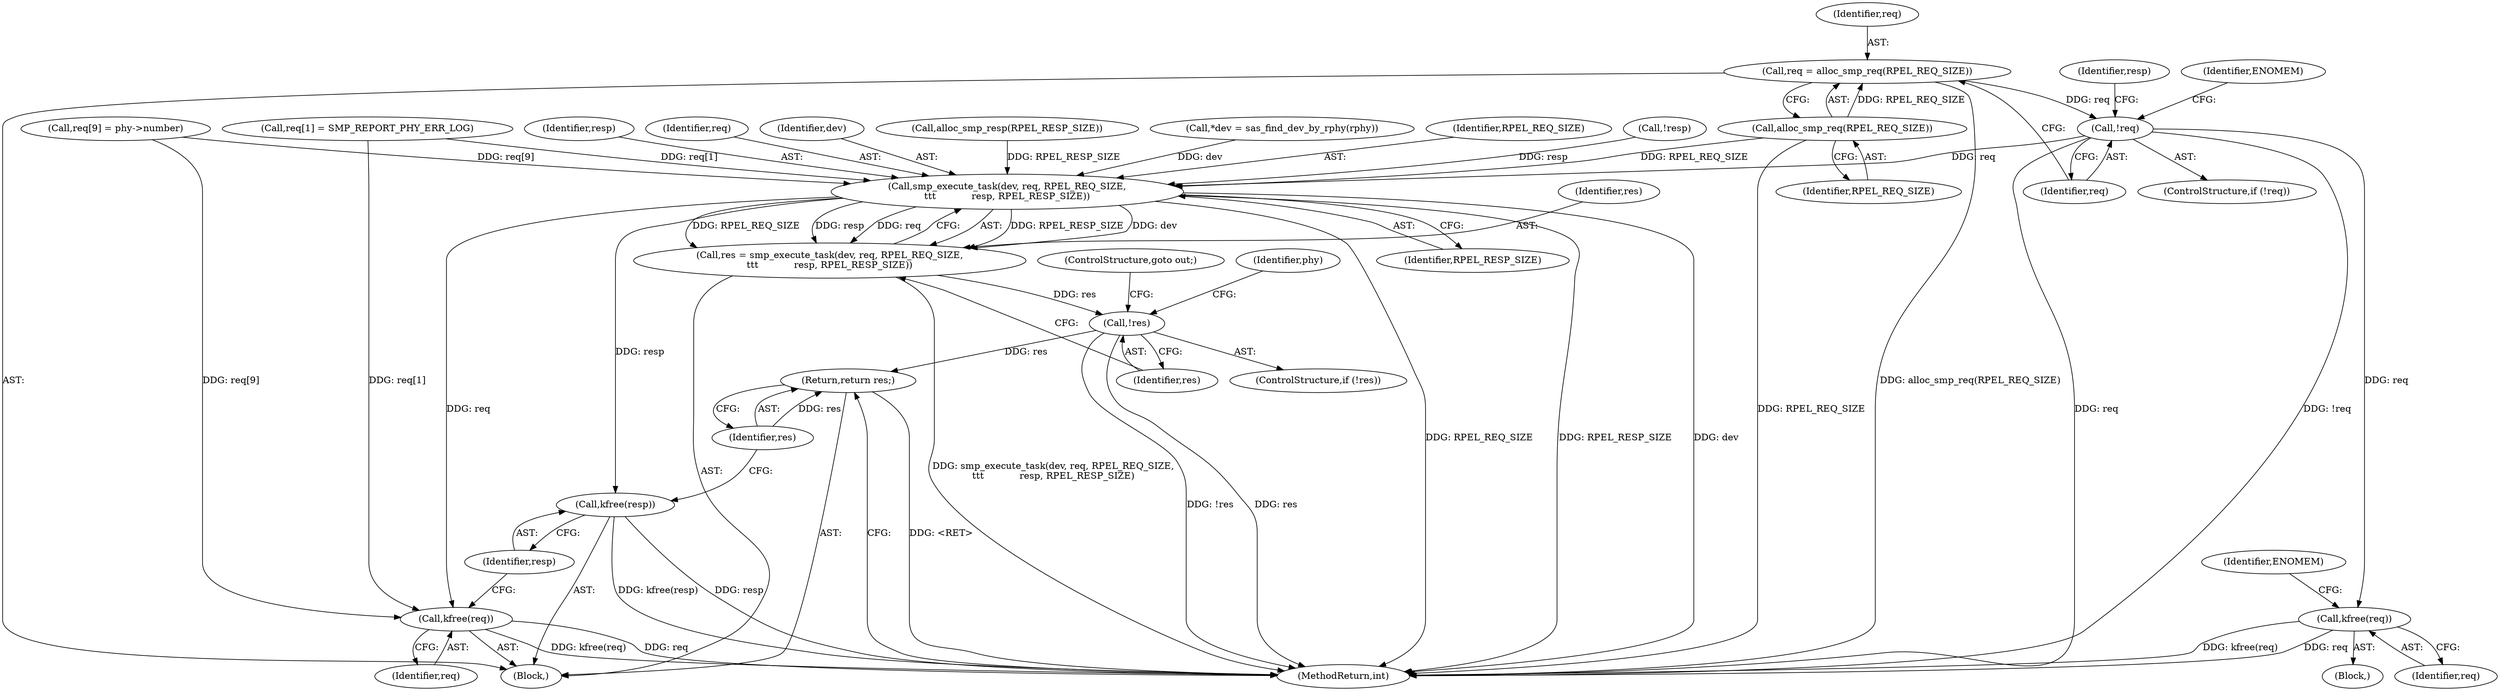 digraph "0_linux_4a491b1ab11ca0556d2fda1ff1301e862a2d44c4@pointer" {
"1000120" [label="(Call,req = alloc_smp_req(RPEL_REQ_SIZE))"];
"1000122" [label="(Call,alloc_smp_req(RPEL_REQ_SIZE))"];
"1000125" [label="(Call,!req)"];
"1000138" [label="(Call,kfree(req))"];
"1000157" [label="(Call,smp_execute_task(dev, req, RPEL_REQ_SIZE,\n\t\t\t            resp, RPEL_RESP_SIZE))"];
"1000155" [label="(Call,res = smp_execute_task(dev, req, RPEL_REQ_SIZE,\n\t\t\t            resp, RPEL_RESP_SIZE))"];
"1000164" [label="(Call,!res)"];
"1000208" [label="(Return,return res;)"];
"1000204" [label="(Call,kfree(req))"];
"1000206" [label="(Call,kfree(resp))"];
"1000126" [label="(Identifier,req)"];
"1000148" [label="(Call,req[9] = phy->number)"];
"1000135" [label="(Call,!resp)"];
"1000131" [label="(Identifier,resp)"];
"1000125" [label="(Call,!req)"];
"1000143" [label="(Call,req[1] = SMP_REPORT_PHY_ERR_LOG)"];
"1000155" [label="(Call,res = smp_execute_task(dev, req, RPEL_REQ_SIZE,\n\t\t\t            resp, RPEL_RESP_SIZE))"];
"1000204" [label="(Call,kfree(req))"];
"1000165" [label="(Identifier,res)"];
"1000161" [label="(Identifier,resp)"];
"1000162" [label="(Identifier,RPEL_RESP_SIZE)"];
"1000166" [label="(ControlStructure,goto out;)"];
"1000163" [label="(ControlStructure,if (!res))"];
"1000210" [label="(MethodReturn,int)"];
"1000123" [label="(Identifier,RPEL_REQ_SIZE)"];
"1000206" [label="(Call,kfree(resp))"];
"1000124" [label="(ControlStructure,if (!req))"];
"1000159" [label="(Identifier,req)"];
"1000205" [label="(Identifier,req)"];
"1000164" [label="(Call,!res)"];
"1000158" [label="(Identifier,dev)"];
"1000121" [label="(Identifier,req)"];
"1000209" [label="(Identifier,res)"];
"1000157" [label="(Call,smp_execute_task(dev, req, RPEL_REQ_SIZE,\n\t\t\t            resp, RPEL_RESP_SIZE))"];
"1000129" [label="(Identifier,ENOMEM)"];
"1000138" [label="(Call,kfree(req))"];
"1000137" [label="(Block,)"];
"1000169" [label="(Identifier,phy)"];
"1000208" [label="(Return,return res;)"];
"1000139" [label="(Identifier,req)"];
"1000132" [label="(Call,alloc_smp_resp(RPEL_RESP_SIZE))"];
"1000120" [label="(Call,req = alloc_smp_req(RPEL_REQ_SIZE))"];
"1000156" [label="(Identifier,res)"];
"1000102" [label="(Block,)"];
"1000116" [label="(Call,*dev = sas_find_dev_by_rphy(rphy))"];
"1000142" [label="(Identifier,ENOMEM)"];
"1000160" [label="(Identifier,RPEL_REQ_SIZE)"];
"1000207" [label="(Identifier,resp)"];
"1000122" [label="(Call,alloc_smp_req(RPEL_REQ_SIZE))"];
"1000120" -> "1000102"  [label="AST: "];
"1000120" -> "1000122"  [label="CFG: "];
"1000121" -> "1000120"  [label="AST: "];
"1000122" -> "1000120"  [label="AST: "];
"1000126" -> "1000120"  [label="CFG: "];
"1000120" -> "1000210"  [label="DDG: alloc_smp_req(RPEL_REQ_SIZE)"];
"1000122" -> "1000120"  [label="DDG: RPEL_REQ_SIZE"];
"1000120" -> "1000125"  [label="DDG: req"];
"1000122" -> "1000123"  [label="CFG: "];
"1000123" -> "1000122"  [label="AST: "];
"1000122" -> "1000210"  [label="DDG: RPEL_REQ_SIZE"];
"1000122" -> "1000157"  [label="DDG: RPEL_REQ_SIZE"];
"1000125" -> "1000124"  [label="AST: "];
"1000125" -> "1000126"  [label="CFG: "];
"1000126" -> "1000125"  [label="AST: "];
"1000129" -> "1000125"  [label="CFG: "];
"1000131" -> "1000125"  [label="CFG: "];
"1000125" -> "1000210"  [label="DDG: req"];
"1000125" -> "1000210"  [label="DDG: !req"];
"1000125" -> "1000138"  [label="DDG: req"];
"1000125" -> "1000157"  [label="DDG: req"];
"1000138" -> "1000137"  [label="AST: "];
"1000138" -> "1000139"  [label="CFG: "];
"1000139" -> "1000138"  [label="AST: "];
"1000142" -> "1000138"  [label="CFG: "];
"1000138" -> "1000210"  [label="DDG: req"];
"1000138" -> "1000210"  [label="DDG: kfree(req)"];
"1000157" -> "1000155"  [label="AST: "];
"1000157" -> "1000162"  [label="CFG: "];
"1000158" -> "1000157"  [label="AST: "];
"1000159" -> "1000157"  [label="AST: "];
"1000160" -> "1000157"  [label="AST: "];
"1000161" -> "1000157"  [label="AST: "];
"1000162" -> "1000157"  [label="AST: "];
"1000155" -> "1000157"  [label="CFG: "];
"1000157" -> "1000210"  [label="DDG: RPEL_RESP_SIZE"];
"1000157" -> "1000210"  [label="DDG: RPEL_REQ_SIZE"];
"1000157" -> "1000210"  [label="DDG: dev"];
"1000157" -> "1000155"  [label="DDG: RPEL_RESP_SIZE"];
"1000157" -> "1000155"  [label="DDG: dev"];
"1000157" -> "1000155"  [label="DDG: RPEL_REQ_SIZE"];
"1000157" -> "1000155"  [label="DDG: resp"];
"1000157" -> "1000155"  [label="DDG: req"];
"1000116" -> "1000157"  [label="DDG: dev"];
"1000143" -> "1000157"  [label="DDG: req[1]"];
"1000148" -> "1000157"  [label="DDG: req[9]"];
"1000135" -> "1000157"  [label="DDG: resp"];
"1000132" -> "1000157"  [label="DDG: RPEL_RESP_SIZE"];
"1000157" -> "1000204"  [label="DDG: req"];
"1000157" -> "1000206"  [label="DDG: resp"];
"1000155" -> "1000102"  [label="AST: "];
"1000156" -> "1000155"  [label="AST: "];
"1000165" -> "1000155"  [label="CFG: "];
"1000155" -> "1000210"  [label="DDG: smp_execute_task(dev, req, RPEL_REQ_SIZE,\n\t\t\t            resp, RPEL_RESP_SIZE)"];
"1000155" -> "1000164"  [label="DDG: res"];
"1000164" -> "1000163"  [label="AST: "];
"1000164" -> "1000165"  [label="CFG: "];
"1000165" -> "1000164"  [label="AST: "];
"1000166" -> "1000164"  [label="CFG: "];
"1000169" -> "1000164"  [label="CFG: "];
"1000164" -> "1000210"  [label="DDG: !res"];
"1000164" -> "1000210"  [label="DDG: res"];
"1000164" -> "1000208"  [label="DDG: res"];
"1000208" -> "1000102"  [label="AST: "];
"1000208" -> "1000209"  [label="CFG: "];
"1000209" -> "1000208"  [label="AST: "];
"1000210" -> "1000208"  [label="CFG: "];
"1000208" -> "1000210"  [label="DDG: <RET>"];
"1000209" -> "1000208"  [label="DDG: res"];
"1000204" -> "1000102"  [label="AST: "];
"1000204" -> "1000205"  [label="CFG: "];
"1000205" -> "1000204"  [label="AST: "];
"1000207" -> "1000204"  [label="CFG: "];
"1000204" -> "1000210"  [label="DDG: req"];
"1000204" -> "1000210"  [label="DDG: kfree(req)"];
"1000143" -> "1000204"  [label="DDG: req[1]"];
"1000148" -> "1000204"  [label="DDG: req[9]"];
"1000206" -> "1000102"  [label="AST: "];
"1000206" -> "1000207"  [label="CFG: "];
"1000207" -> "1000206"  [label="AST: "];
"1000209" -> "1000206"  [label="CFG: "];
"1000206" -> "1000210"  [label="DDG: resp"];
"1000206" -> "1000210"  [label="DDG: kfree(resp)"];
}
